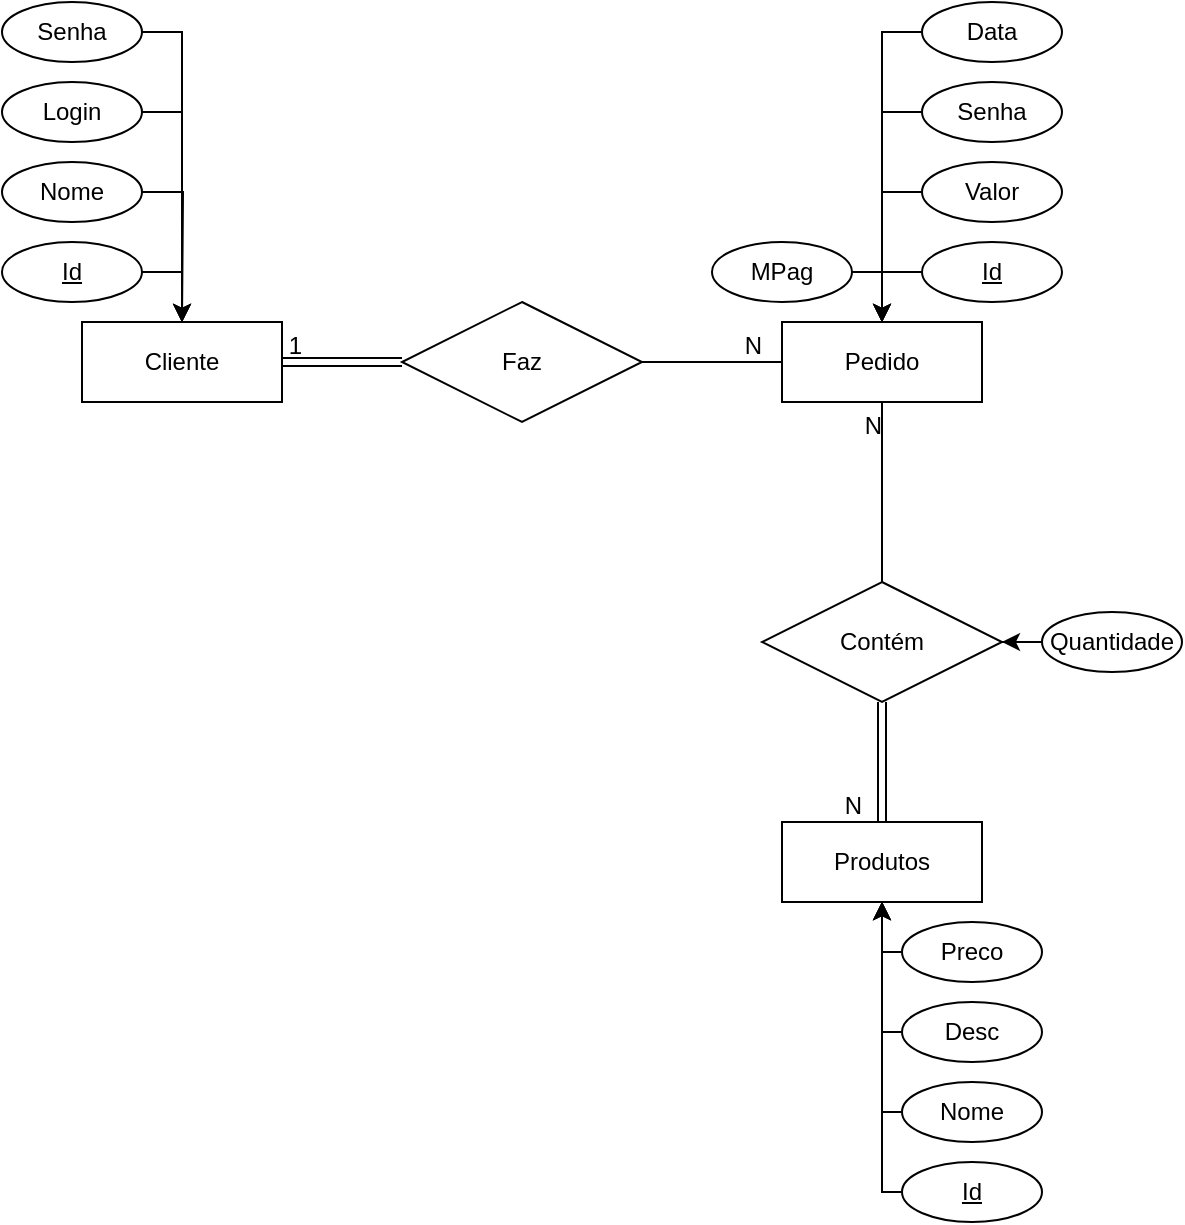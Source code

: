 <mxfile version="20.3.0" type="github">
  <diagram id="R2lEEEUBdFMjLlhIrx00" name="Page-1">
    <mxGraphModel dx="1477" dy="693" grid="1" gridSize="10" guides="1" tooltips="1" connect="1" arrows="1" fold="1" page="1" pageScale="1" pageWidth="850" pageHeight="1100" math="0" shadow="0" extFonts="Permanent Marker^https://fonts.googleapis.com/css?family=Permanent+Marker">
      <root>
        <mxCell id="0" />
        <mxCell id="1" parent="0" />
        <mxCell id="5xridOWbSUSf64o0f1ux-1" value="Cliente" style="whiteSpace=wrap;html=1;align=center;" vertex="1" parent="1">
          <mxGeometry x="40" y="200" width="100" height="40" as="geometry" />
        </mxCell>
        <mxCell id="5xridOWbSUSf64o0f1ux-2" value="Faz" style="shape=rhombus;perimeter=rhombusPerimeter;whiteSpace=wrap;html=1;align=center;" vertex="1" parent="1">
          <mxGeometry x="200" y="190" width="120" height="60" as="geometry" />
        </mxCell>
        <mxCell id="5xridOWbSUSf64o0f1ux-3" value="Pedido" style="whiteSpace=wrap;html=1;align=center;" vertex="1" parent="1">
          <mxGeometry x="390" y="200" width="100" height="40" as="geometry" />
        </mxCell>
        <mxCell id="5xridOWbSUSf64o0f1ux-4" value="Contém" style="shape=rhombus;perimeter=rhombusPerimeter;whiteSpace=wrap;html=1;align=center;" vertex="1" parent="1">
          <mxGeometry x="380" y="330" width="120" height="60" as="geometry" />
        </mxCell>
        <mxCell id="5xridOWbSUSf64o0f1ux-5" value="Produtos" style="whiteSpace=wrap;html=1;align=center;" vertex="1" parent="1">
          <mxGeometry x="390" y="450" width="100" height="40" as="geometry" />
        </mxCell>
        <mxCell id="5xridOWbSUSf64o0f1ux-6" value="" style="shape=link;html=1;rounded=0;entryX=1;entryY=0.5;entryDx=0;entryDy=0;" edge="1" parent="1" source="5xridOWbSUSf64o0f1ux-2" target="5xridOWbSUSf64o0f1ux-1">
          <mxGeometry relative="1" as="geometry">
            <mxPoint x="280" y="320" as="sourcePoint" />
            <mxPoint x="440" y="320" as="targetPoint" />
          </mxGeometry>
        </mxCell>
        <mxCell id="5xridOWbSUSf64o0f1ux-7" value="1" style="resizable=0;html=1;align=right;verticalAlign=bottom;" connectable="0" vertex="1" parent="5xridOWbSUSf64o0f1ux-6">
          <mxGeometry x="1" relative="1" as="geometry">
            <mxPoint x="10" as="offset" />
          </mxGeometry>
        </mxCell>
        <mxCell id="5xridOWbSUSf64o0f1ux-8" value="" style="endArrow=none;html=1;rounded=0;exitX=1;exitY=0.5;exitDx=0;exitDy=0;entryX=0;entryY=0.5;entryDx=0;entryDy=0;" edge="1" parent="1" source="5xridOWbSUSf64o0f1ux-2" target="5xridOWbSUSf64o0f1ux-3">
          <mxGeometry relative="1" as="geometry">
            <mxPoint x="190" y="290" as="sourcePoint" />
            <mxPoint x="350" y="290" as="targetPoint" />
          </mxGeometry>
        </mxCell>
        <mxCell id="5xridOWbSUSf64o0f1ux-9" value="N" style="resizable=0;html=1;align=right;verticalAlign=bottom;" connectable="0" vertex="1" parent="5xridOWbSUSf64o0f1ux-8">
          <mxGeometry x="1" relative="1" as="geometry">
            <mxPoint x="-10" as="offset" />
          </mxGeometry>
        </mxCell>
        <mxCell id="5xridOWbSUSf64o0f1ux-13" value="" style="endArrow=none;html=1;rounded=0;exitX=0.5;exitY=0;exitDx=0;exitDy=0;entryX=0.5;entryY=1;entryDx=0;entryDy=0;" edge="1" parent="1" source="5xridOWbSUSf64o0f1ux-4" target="5xridOWbSUSf64o0f1ux-3">
          <mxGeometry relative="1" as="geometry">
            <mxPoint x="170" y="390" as="sourcePoint" />
            <mxPoint x="330" y="390" as="targetPoint" />
          </mxGeometry>
        </mxCell>
        <mxCell id="5xridOWbSUSf64o0f1ux-14" value="N" style="resizable=0;html=1;align=right;verticalAlign=bottom;" connectable="0" vertex="1" parent="5xridOWbSUSf64o0f1ux-13">
          <mxGeometry x="1" relative="1" as="geometry">
            <mxPoint y="20" as="offset" />
          </mxGeometry>
        </mxCell>
        <mxCell id="5xridOWbSUSf64o0f1ux-15" value="" style="shape=link;html=1;rounded=0;entryX=0.5;entryY=0;entryDx=0;entryDy=0;exitX=0.5;exitY=1;exitDx=0;exitDy=0;" edge="1" parent="1" source="5xridOWbSUSf64o0f1ux-4" target="5xridOWbSUSf64o0f1ux-5">
          <mxGeometry relative="1" as="geometry">
            <mxPoint x="170" y="390" as="sourcePoint" />
            <mxPoint x="330" y="390" as="targetPoint" />
          </mxGeometry>
        </mxCell>
        <mxCell id="5xridOWbSUSf64o0f1ux-16" value="N" style="resizable=0;html=1;align=right;verticalAlign=bottom;" connectable="0" vertex="1" parent="5xridOWbSUSf64o0f1ux-15">
          <mxGeometry x="1" relative="1" as="geometry">
            <mxPoint x="-10" as="offset" />
          </mxGeometry>
        </mxCell>
        <mxCell id="5xridOWbSUSf64o0f1ux-21" style="edgeStyle=orthogonalEdgeStyle;rounded=0;orthogonalLoop=1;jettySize=auto;html=1;exitX=1;exitY=0.5;exitDx=0;exitDy=0;entryX=0.5;entryY=0;entryDx=0;entryDy=0;" edge="1" parent="1" source="5xridOWbSUSf64o0f1ux-17" target="5xridOWbSUSf64o0f1ux-1">
          <mxGeometry relative="1" as="geometry" />
        </mxCell>
        <mxCell id="5xridOWbSUSf64o0f1ux-17" value="Id" style="ellipse;whiteSpace=wrap;html=1;align=center;fontStyle=4;" vertex="1" parent="1">
          <mxGeometry y="160" width="70" height="30" as="geometry" />
        </mxCell>
        <mxCell id="5xridOWbSUSf64o0f1ux-22" style="edgeStyle=orthogonalEdgeStyle;rounded=0;orthogonalLoop=1;jettySize=auto;html=1;exitX=1;exitY=0.5;exitDx=0;exitDy=0;" edge="1" parent="1" source="5xridOWbSUSf64o0f1ux-18">
          <mxGeometry relative="1" as="geometry">
            <mxPoint x="90" y="200" as="targetPoint" />
          </mxGeometry>
        </mxCell>
        <mxCell id="5xridOWbSUSf64o0f1ux-18" value="Nome" style="ellipse;whiteSpace=wrap;html=1;align=center;" vertex="1" parent="1">
          <mxGeometry y="120" width="70" height="30" as="geometry" />
        </mxCell>
        <mxCell id="5xridOWbSUSf64o0f1ux-23" style="edgeStyle=orthogonalEdgeStyle;rounded=0;orthogonalLoop=1;jettySize=auto;html=1;exitX=1;exitY=0.5;exitDx=0;exitDy=0;entryX=0.5;entryY=0;entryDx=0;entryDy=0;" edge="1" parent="1" source="5xridOWbSUSf64o0f1ux-19" target="5xridOWbSUSf64o0f1ux-1">
          <mxGeometry relative="1" as="geometry" />
        </mxCell>
        <mxCell id="5xridOWbSUSf64o0f1ux-19" value="Login" style="ellipse;whiteSpace=wrap;html=1;align=center;" vertex="1" parent="1">
          <mxGeometry y="80" width="70" height="30" as="geometry" />
        </mxCell>
        <mxCell id="5xridOWbSUSf64o0f1ux-24" style="edgeStyle=orthogonalEdgeStyle;rounded=0;orthogonalLoop=1;jettySize=auto;html=1;exitX=1;exitY=0.5;exitDx=0;exitDy=0;entryX=0.5;entryY=0;entryDx=0;entryDy=0;" edge="1" parent="1" source="5xridOWbSUSf64o0f1ux-20" target="5xridOWbSUSf64o0f1ux-1">
          <mxGeometry relative="1" as="geometry" />
        </mxCell>
        <mxCell id="5xridOWbSUSf64o0f1ux-20" value="Senha" style="ellipse;whiteSpace=wrap;html=1;align=center;" vertex="1" parent="1">
          <mxGeometry y="40" width="70" height="30" as="geometry" />
        </mxCell>
        <mxCell id="5xridOWbSUSf64o0f1ux-31" style="edgeStyle=orthogonalEdgeStyle;rounded=0;orthogonalLoop=1;jettySize=auto;html=1;exitX=0;exitY=0.5;exitDx=0;exitDy=0;entryX=0.5;entryY=0;entryDx=0;entryDy=0;" edge="1" parent="1" source="5xridOWbSUSf64o0f1ux-25" target="5xridOWbSUSf64o0f1ux-3">
          <mxGeometry relative="1" as="geometry" />
        </mxCell>
        <mxCell id="5xridOWbSUSf64o0f1ux-25" value="Id" style="ellipse;whiteSpace=wrap;html=1;align=center;fontStyle=4;" vertex="1" parent="1">
          <mxGeometry x="460" y="160" width="70" height="30" as="geometry" />
        </mxCell>
        <mxCell id="5xridOWbSUSf64o0f1ux-33" style="edgeStyle=orthogonalEdgeStyle;rounded=0;orthogonalLoop=1;jettySize=auto;html=1;exitX=0;exitY=0.5;exitDx=0;exitDy=0;entryX=0.5;entryY=0;entryDx=0;entryDy=0;" edge="1" parent="1" source="5xridOWbSUSf64o0f1ux-26" target="5xridOWbSUSf64o0f1ux-3">
          <mxGeometry relative="1" as="geometry" />
        </mxCell>
        <mxCell id="5xridOWbSUSf64o0f1ux-26" value="Valor" style="ellipse;whiteSpace=wrap;html=1;align=center;" vertex="1" parent="1">
          <mxGeometry x="460" y="120" width="70" height="30" as="geometry" />
        </mxCell>
        <mxCell id="5xridOWbSUSf64o0f1ux-34" style="edgeStyle=orthogonalEdgeStyle;rounded=0;orthogonalLoop=1;jettySize=auto;html=1;exitX=0;exitY=0.5;exitDx=0;exitDy=0;entryX=0.5;entryY=0;entryDx=0;entryDy=0;" edge="1" parent="1" source="5xridOWbSUSf64o0f1ux-27" target="5xridOWbSUSf64o0f1ux-3">
          <mxGeometry relative="1" as="geometry" />
        </mxCell>
        <mxCell id="5xridOWbSUSf64o0f1ux-27" value="Senha" style="ellipse;whiteSpace=wrap;html=1;align=center;" vertex="1" parent="1">
          <mxGeometry x="460" y="80" width="70" height="30" as="geometry" />
        </mxCell>
        <mxCell id="5xridOWbSUSf64o0f1ux-35" style="edgeStyle=orthogonalEdgeStyle;rounded=0;orthogonalLoop=1;jettySize=auto;html=1;exitX=0;exitY=0.5;exitDx=0;exitDy=0;entryX=0.5;entryY=0;entryDx=0;entryDy=0;" edge="1" parent="1" source="5xridOWbSUSf64o0f1ux-28" target="5xridOWbSUSf64o0f1ux-3">
          <mxGeometry relative="1" as="geometry" />
        </mxCell>
        <mxCell id="5xridOWbSUSf64o0f1ux-28" value="Data" style="ellipse;whiteSpace=wrap;html=1;align=center;" vertex="1" parent="1">
          <mxGeometry x="460" y="40" width="70" height="30" as="geometry" />
        </mxCell>
        <mxCell id="5xridOWbSUSf64o0f1ux-32" style="edgeStyle=orthogonalEdgeStyle;rounded=0;orthogonalLoop=1;jettySize=auto;html=1;exitX=1;exitY=0.5;exitDx=0;exitDy=0;" edge="1" parent="1" source="5xridOWbSUSf64o0f1ux-29">
          <mxGeometry relative="1" as="geometry">
            <mxPoint x="440" y="200" as="targetPoint" />
          </mxGeometry>
        </mxCell>
        <mxCell id="5xridOWbSUSf64o0f1ux-29" value="MPag" style="ellipse;whiteSpace=wrap;html=1;align=center;" vertex="1" parent="1">
          <mxGeometry x="355" y="160" width="70" height="30" as="geometry" />
        </mxCell>
        <mxCell id="5xridOWbSUSf64o0f1ux-37" value="" style="edgeStyle=orthogonalEdgeStyle;rounded=0;orthogonalLoop=1;jettySize=auto;html=1;" edge="1" parent="1" source="5xridOWbSUSf64o0f1ux-36" target="5xridOWbSUSf64o0f1ux-4">
          <mxGeometry relative="1" as="geometry" />
        </mxCell>
        <mxCell id="5xridOWbSUSf64o0f1ux-36" value="Quantidade" style="ellipse;whiteSpace=wrap;html=1;align=center;" vertex="1" parent="1">
          <mxGeometry x="520" y="345" width="70" height="30" as="geometry" />
        </mxCell>
        <mxCell id="5xridOWbSUSf64o0f1ux-48" style="edgeStyle=orthogonalEdgeStyle;rounded=0;orthogonalLoop=1;jettySize=auto;html=1;exitX=0;exitY=0.5;exitDx=0;exitDy=0;entryX=0.5;entryY=1;entryDx=0;entryDy=0;" edge="1" parent="1" source="5xridOWbSUSf64o0f1ux-44" target="5xridOWbSUSf64o0f1ux-5">
          <mxGeometry relative="1" as="geometry">
            <Array as="points">
              <mxPoint x="440" y="635" />
            </Array>
          </mxGeometry>
        </mxCell>
        <mxCell id="5xridOWbSUSf64o0f1ux-44" value="Id" style="ellipse;whiteSpace=wrap;html=1;align=center;fontStyle=4;" vertex="1" parent="1">
          <mxGeometry x="450" y="620" width="70" height="30" as="geometry" />
        </mxCell>
        <mxCell id="5xridOWbSUSf64o0f1ux-49" style="edgeStyle=orthogonalEdgeStyle;rounded=0;orthogonalLoop=1;jettySize=auto;html=1;exitX=0;exitY=0.5;exitDx=0;exitDy=0;entryX=0.5;entryY=1;entryDx=0;entryDy=0;" edge="1" parent="1" source="5xridOWbSUSf64o0f1ux-45" target="5xridOWbSUSf64o0f1ux-5">
          <mxGeometry relative="1" as="geometry">
            <Array as="points">
              <mxPoint x="440" y="595" />
            </Array>
          </mxGeometry>
        </mxCell>
        <mxCell id="5xridOWbSUSf64o0f1ux-45" value="Nome" style="ellipse;whiteSpace=wrap;html=1;align=center;" vertex="1" parent="1">
          <mxGeometry x="450" y="580" width="70" height="30" as="geometry" />
        </mxCell>
        <mxCell id="5xridOWbSUSf64o0f1ux-50" style="edgeStyle=orthogonalEdgeStyle;rounded=0;orthogonalLoop=1;jettySize=auto;html=1;exitX=0;exitY=0.5;exitDx=0;exitDy=0;entryX=0.5;entryY=1;entryDx=0;entryDy=0;" edge="1" parent="1" source="5xridOWbSUSf64o0f1ux-46" target="5xridOWbSUSf64o0f1ux-5">
          <mxGeometry relative="1" as="geometry">
            <Array as="points">
              <mxPoint x="440" y="555" />
            </Array>
          </mxGeometry>
        </mxCell>
        <mxCell id="5xridOWbSUSf64o0f1ux-46" value="Desc" style="ellipse;whiteSpace=wrap;html=1;align=center;" vertex="1" parent="1">
          <mxGeometry x="450" y="540" width="70" height="30" as="geometry" />
        </mxCell>
        <mxCell id="5xridOWbSUSf64o0f1ux-51" style="edgeStyle=orthogonalEdgeStyle;rounded=0;orthogonalLoop=1;jettySize=auto;html=1;exitX=0;exitY=0.5;exitDx=0;exitDy=0;" edge="1" parent="1" source="5xridOWbSUSf64o0f1ux-47">
          <mxGeometry relative="1" as="geometry">
            <mxPoint x="440" y="490" as="targetPoint" />
          </mxGeometry>
        </mxCell>
        <mxCell id="5xridOWbSUSf64o0f1ux-47" value="Preco" style="ellipse;whiteSpace=wrap;html=1;align=center;" vertex="1" parent="1">
          <mxGeometry x="450" y="500" width="70" height="30" as="geometry" />
        </mxCell>
      </root>
    </mxGraphModel>
  </diagram>
</mxfile>
